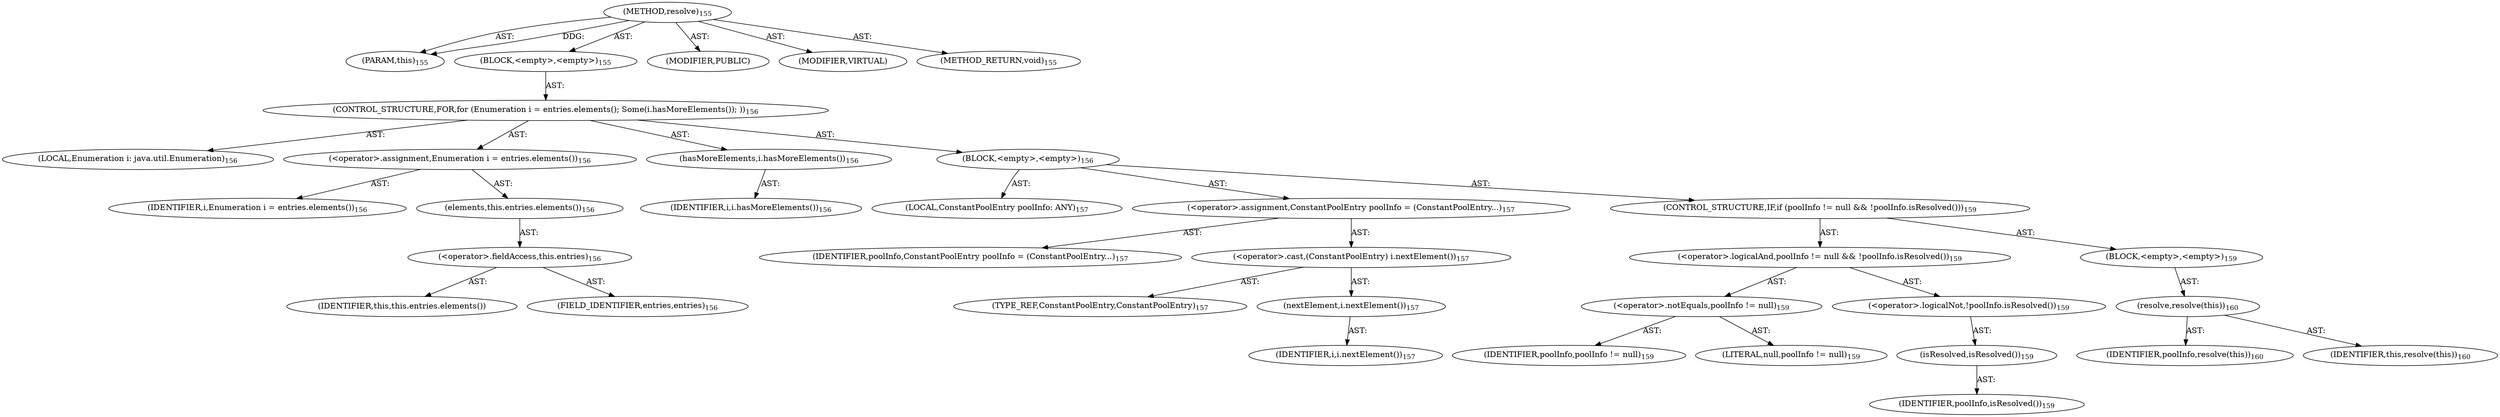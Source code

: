 digraph "resolve" {  
"111669149700" [label = <(METHOD,resolve)<SUB>155</SUB>> ]
"115964116993" [label = <(PARAM,this)<SUB>155</SUB>> ]
"25769803784" [label = <(BLOCK,&lt;empty&gt;,&lt;empty&gt;)<SUB>155</SUB>> ]
"47244640259" [label = <(CONTROL_STRUCTURE,FOR,for (Enumeration i = entries.elements(); Some(i.hasMoreElements()); ))<SUB>156</SUB>> ]
"94489280520" [label = <(LOCAL,Enumeration i: java.util.Enumeration)<SUB>156</SUB>> ]
"30064771117" [label = <(&lt;operator&gt;.assignment,Enumeration i = entries.elements())<SUB>156</SUB>> ]
"68719476777" [label = <(IDENTIFIER,i,Enumeration i = entries.elements())<SUB>156</SUB>> ]
"30064771118" [label = <(elements,this.entries.elements())<SUB>156</SUB>> ]
"30064771119" [label = <(&lt;operator&gt;.fieldAccess,this.entries)<SUB>156</SUB>> ]
"68719476778" [label = <(IDENTIFIER,this,this.entries.elements())> ]
"55834574858" [label = <(FIELD_IDENTIFIER,entries,entries)<SUB>156</SUB>> ]
"30064771120" [label = <(hasMoreElements,i.hasMoreElements())<SUB>156</SUB>> ]
"68719476779" [label = <(IDENTIFIER,i,i.hasMoreElements())<SUB>156</SUB>> ]
"25769803785" [label = <(BLOCK,&lt;empty&gt;,&lt;empty&gt;)<SUB>156</SUB>> ]
"94489280521" [label = <(LOCAL,ConstantPoolEntry poolInfo: ANY)<SUB>157</SUB>> ]
"30064771121" [label = <(&lt;operator&gt;.assignment,ConstantPoolEntry poolInfo = (ConstantPoolEntry...)<SUB>157</SUB>> ]
"68719476780" [label = <(IDENTIFIER,poolInfo,ConstantPoolEntry poolInfo = (ConstantPoolEntry...)<SUB>157</SUB>> ]
"30064771122" [label = <(&lt;operator&gt;.cast,(ConstantPoolEntry) i.nextElement())<SUB>157</SUB>> ]
"180388626434" [label = <(TYPE_REF,ConstantPoolEntry,ConstantPoolEntry)<SUB>157</SUB>> ]
"30064771123" [label = <(nextElement,i.nextElement())<SUB>157</SUB>> ]
"68719476781" [label = <(IDENTIFIER,i,i.nextElement())<SUB>157</SUB>> ]
"47244640260" [label = <(CONTROL_STRUCTURE,IF,if (poolInfo != null &amp;&amp; !poolInfo.isResolved()))<SUB>159</SUB>> ]
"30064771124" [label = <(&lt;operator&gt;.logicalAnd,poolInfo != null &amp;&amp; !poolInfo.isResolved())<SUB>159</SUB>> ]
"30064771125" [label = <(&lt;operator&gt;.notEquals,poolInfo != null)<SUB>159</SUB>> ]
"68719476782" [label = <(IDENTIFIER,poolInfo,poolInfo != null)<SUB>159</SUB>> ]
"90194313221" [label = <(LITERAL,null,poolInfo != null)<SUB>159</SUB>> ]
"30064771126" [label = <(&lt;operator&gt;.logicalNot,!poolInfo.isResolved())<SUB>159</SUB>> ]
"30064771127" [label = <(isResolved,isResolved())<SUB>159</SUB>> ]
"68719476783" [label = <(IDENTIFIER,poolInfo,isResolved())<SUB>159</SUB>> ]
"25769803786" [label = <(BLOCK,&lt;empty&gt;,&lt;empty&gt;)<SUB>159</SUB>> ]
"30064771128" [label = <(resolve,resolve(this))<SUB>160</SUB>> ]
"68719476784" [label = <(IDENTIFIER,poolInfo,resolve(this))<SUB>160</SUB>> ]
"68719476737" [label = <(IDENTIFIER,this,resolve(this))<SUB>160</SUB>> ]
"133143986186" [label = <(MODIFIER,PUBLIC)> ]
"133143986187" [label = <(MODIFIER,VIRTUAL)> ]
"128849018884" [label = <(METHOD_RETURN,void)<SUB>155</SUB>> ]
  "111669149700" -> "115964116993"  [ label = "AST: "] 
  "111669149700" -> "25769803784"  [ label = "AST: "] 
  "111669149700" -> "133143986186"  [ label = "AST: "] 
  "111669149700" -> "133143986187"  [ label = "AST: "] 
  "111669149700" -> "128849018884"  [ label = "AST: "] 
  "25769803784" -> "47244640259"  [ label = "AST: "] 
  "47244640259" -> "94489280520"  [ label = "AST: "] 
  "47244640259" -> "30064771117"  [ label = "AST: "] 
  "47244640259" -> "30064771120"  [ label = "AST: "] 
  "47244640259" -> "25769803785"  [ label = "AST: "] 
  "30064771117" -> "68719476777"  [ label = "AST: "] 
  "30064771117" -> "30064771118"  [ label = "AST: "] 
  "30064771118" -> "30064771119"  [ label = "AST: "] 
  "30064771119" -> "68719476778"  [ label = "AST: "] 
  "30064771119" -> "55834574858"  [ label = "AST: "] 
  "30064771120" -> "68719476779"  [ label = "AST: "] 
  "25769803785" -> "94489280521"  [ label = "AST: "] 
  "25769803785" -> "30064771121"  [ label = "AST: "] 
  "25769803785" -> "47244640260"  [ label = "AST: "] 
  "30064771121" -> "68719476780"  [ label = "AST: "] 
  "30064771121" -> "30064771122"  [ label = "AST: "] 
  "30064771122" -> "180388626434"  [ label = "AST: "] 
  "30064771122" -> "30064771123"  [ label = "AST: "] 
  "30064771123" -> "68719476781"  [ label = "AST: "] 
  "47244640260" -> "30064771124"  [ label = "AST: "] 
  "47244640260" -> "25769803786"  [ label = "AST: "] 
  "30064771124" -> "30064771125"  [ label = "AST: "] 
  "30064771124" -> "30064771126"  [ label = "AST: "] 
  "30064771125" -> "68719476782"  [ label = "AST: "] 
  "30064771125" -> "90194313221"  [ label = "AST: "] 
  "30064771126" -> "30064771127"  [ label = "AST: "] 
  "30064771127" -> "68719476783"  [ label = "AST: "] 
  "25769803786" -> "30064771128"  [ label = "AST: "] 
  "30064771128" -> "68719476784"  [ label = "AST: "] 
  "30064771128" -> "68719476737"  [ label = "AST: "] 
  "111669149700" -> "115964116993"  [ label = "DDG: "] 
}
